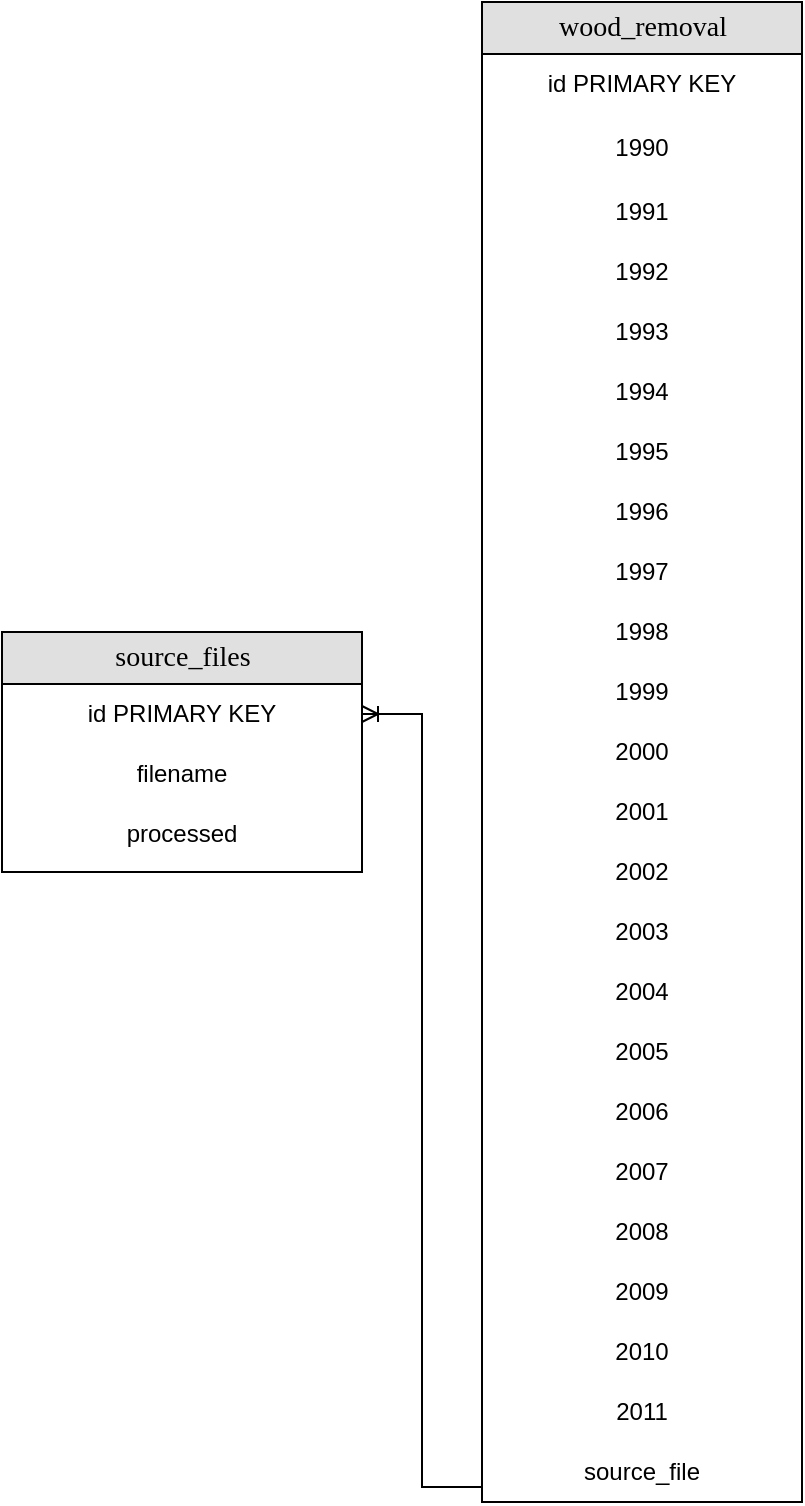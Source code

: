 <mxfile version="21.1.5" type="device">
  <diagram name="Page-1" id="e56a1550-8fbb-45ad-956c-1786394a9013">
    <mxGraphModel dx="1386" dy="791" grid="1" gridSize="10" guides="1" tooltips="1" connect="1" arrows="1" fold="1" page="1" pageScale="1" pageWidth="1100" pageHeight="850" background="none" math="0" shadow="0">
      <root>
        <mxCell id="0" />
        <mxCell id="1" parent="0" />
        <mxCell id="2e49270ec7c68f3f-41" value="wood_removal" style="swimlane;html=1;fontStyle=0;childLayout=stackLayout;horizontal=1;startSize=26;fillColor=#e0e0e0;horizontalStack=0;resizeParent=1;resizeLast=0;collapsible=1;marginBottom=0;swimlaneFillColor=#ffffff;align=center;rounded=0;shadow=0;comic=0;labelBackgroundColor=none;strokeWidth=1;fontFamily=Verdana;fontSize=14" parent="1" vertex="1">
          <mxGeometry x="510" width="160" height="750" as="geometry" />
        </mxCell>
        <mxCell id="os_SlafM03TY_zWaWVhu-11" value="id PRIMARY KEY" style="text;html=1;strokeColor=none;fillColor=none;align=center;verticalAlign=middle;whiteSpace=wrap;rounded=0;" vertex="1" parent="2e49270ec7c68f3f-41">
          <mxGeometry y="26" width="160" height="30" as="geometry" />
        </mxCell>
        <mxCell id="os_SlafM03TY_zWaWVhu-12" value="1990" style="text;html=1;strokeColor=none;fillColor=none;align=center;verticalAlign=middle;whiteSpace=wrap;rounded=0;" vertex="1" parent="2e49270ec7c68f3f-41">
          <mxGeometry y="56" width="160" height="34" as="geometry" />
        </mxCell>
        <mxCell id="os_SlafM03TY_zWaWVhu-13" value="1991" style="text;html=1;strokeColor=none;fillColor=none;align=center;verticalAlign=middle;whiteSpace=wrap;rounded=0;" vertex="1" parent="2e49270ec7c68f3f-41">
          <mxGeometry y="90" width="160" height="30" as="geometry" />
        </mxCell>
        <mxCell id="os_SlafM03TY_zWaWVhu-14" value="1992" style="text;html=1;strokeColor=none;fillColor=none;align=center;verticalAlign=middle;whiteSpace=wrap;rounded=0;" vertex="1" parent="2e49270ec7c68f3f-41">
          <mxGeometry y="120" width="160" height="30" as="geometry" />
        </mxCell>
        <mxCell id="os_SlafM03TY_zWaWVhu-15" value="1993" style="text;html=1;strokeColor=none;fillColor=none;align=center;verticalAlign=middle;whiteSpace=wrap;rounded=0;" vertex="1" parent="2e49270ec7c68f3f-41">
          <mxGeometry y="150" width="160" height="30" as="geometry" />
        </mxCell>
        <mxCell id="os_SlafM03TY_zWaWVhu-16" value="1994" style="text;html=1;strokeColor=none;fillColor=none;align=center;verticalAlign=middle;whiteSpace=wrap;rounded=0;" vertex="1" parent="2e49270ec7c68f3f-41">
          <mxGeometry y="180" width="160" height="30" as="geometry" />
        </mxCell>
        <mxCell id="os_SlafM03TY_zWaWVhu-17" value="1995" style="text;html=1;strokeColor=none;fillColor=none;align=center;verticalAlign=middle;whiteSpace=wrap;rounded=0;" vertex="1" parent="2e49270ec7c68f3f-41">
          <mxGeometry y="210" width="160" height="30" as="geometry" />
        </mxCell>
        <mxCell id="os_SlafM03TY_zWaWVhu-18" value="1996" style="text;html=1;strokeColor=none;fillColor=none;align=center;verticalAlign=middle;whiteSpace=wrap;rounded=0;" vertex="1" parent="2e49270ec7c68f3f-41">
          <mxGeometry y="240" width="160" height="30" as="geometry" />
        </mxCell>
        <mxCell id="os_SlafM03TY_zWaWVhu-19" value="1997" style="text;html=1;strokeColor=none;fillColor=none;align=center;verticalAlign=middle;whiteSpace=wrap;rounded=0;" vertex="1" parent="2e49270ec7c68f3f-41">
          <mxGeometry y="270" width="160" height="30" as="geometry" />
        </mxCell>
        <mxCell id="os_SlafM03TY_zWaWVhu-20" value="1998" style="text;html=1;strokeColor=none;fillColor=none;align=center;verticalAlign=middle;whiteSpace=wrap;rounded=0;" vertex="1" parent="2e49270ec7c68f3f-41">
          <mxGeometry y="300" width="160" height="30" as="geometry" />
        </mxCell>
        <mxCell id="os_SlafM03TY_zWaWVhu-21" value="1999" style="text;html=1;strokeColor=none;fillColor=none;align=center;verticalAlign=middle;whiteSpace=wrap;rounded=0;" vertex="1" parent="2e49270ec7c68f3f-41">
          <mxGeometry y="330" width="160" height="30" as="geometry" />
        </mxCell>
        <mxCell id="os_SlafM03TY_zWaWVhu-22" value="2000" style="text;html=1;strokeColor=none;fillColor=none;align=center;verticalAlign=middle;whiteSpace=wrap;rounded=0;" vertex="1" parent="2e49270ec7c68f3f-41">
          <mxGeometry y="360" width="160" height="30" as="geometry" />
        </mxCell>
        <mxCell id="os_SlafM03TY_zWaWVhu-23" value="2001" style="text;html=1;strokeColor=none;fillColor=none;align=center;verticalAlign=middle;whiteSpace=wrap;rounded=0;" vertex="1" parent="2e49270ec7c68f3f-41">
          <mxGeometry y="390" width="160" height="30" as="geometry" />
        </mxCell>
        <mxCell id="os_SlafM03TY_zWaWVhu-24" value="2002" style="text;html=1;strokeColor=none;fillColor=none;align=center;verticalAlign=middle;whiteSpace=wrap;rounded=0;" vertex="1" parent="2e49270ec7c68f3f-41">
          <mxGeometry y="420" width="160" height="30" as="geometry" />
        </mxCell>
        <mxCell id="os_SlafM03TY_zWaWVhu-25" value="2003" style="text;html=1;strokeColor=none;fillColor=none;align=center;verticalAlign=middle;whiteSpace=wrap;rounded=0;" vertex="1" parent="2e49270ec7c68f3f-41">
          <mxGeometry y="450" width="160" height="30" as="geometry" />
        </mxCell>
        <mxCell id="os_SlafM03TY_zWaWVhu-26" value="2004" style="text;html=1;strokeColor=none;fillColor=none;align=center;verticalAlign=middle;whiteSpace=wrap;rounded=0;" vertex="1" parent="2e49270ec7c68f3f-41">
          <mxGeometry y="480" width="160" height="30" as="geometry" />
        </mxCell>
        <mxCell id="os_SlafM03TY_zWaWVhu-27" value="2005" style="text;html=1;strokeColor=none;fillColor=none;align=center;verticalAlign=middle;whiteSpace=wrap;rounded=0;" vertex="1" parent="2e49270ec7c68f3f-41">
          <mxGeometry y="510" width="160" height="30" as="geometry" />
        </mxCell>
        <mxCell id="os_SlafM03TY_zWaWVhu-28" value="2006" style="text;html=1;strokeColor=none;fillColor=none;align=center;verticalAlign=middle;whiteSpace=wrap;rounded=0;" vertex="1" parent="2e49270ec7c68f3f-41">
          <mxGeometry y="540" width="160" height="30" as="geometry" />
        </mxCell>
        <mxCell id="os_SlafM03TY_zWaWVhu-29" value="2007" style="text;html=1;strokeColor=none;fillColor=none;align=center;verticalAlign=middle;whiteSpace=wrap;rounded=0;" vertex="1" parent="2e49270ec7c68f3f-41">
          <mxGeometry y="570" width="160" height="30" as="geometry" />
        </mxCell>
        <mxCell id="os_SlafM03TY_zWaWVhu-30" value="2008" style="text;html=1;strokeColor=none;fillColor=none;align=center;verticalAlign=middle;whiteSpace=wrap;rounded=0;" vertex="1" parent="2e49270ec7c68f3f-41">
          <mxGeometry y="600" width="160" height="30" as="geometry" />
        </mxCell>
        <mxCell id="os_SlafM03TY_zWaWVhu-31" value="2009" style="text;html=1;strokeColor=none;fillColor=none;align=center;verticalAlign=middle;whiteSpace=wrap;rounded=0;" vertex="1" parent="2e49270ec7c68f3f-41">
          <mxGeometry y="630" width="160" height="30" as="geometry" />
        </mxCell>
        <mxCell id="os_SlafM03TY_zWaWVhu-32" value="2010" style="text;html=1;strokeColor=none;fillColor=none;align=center;verticalAlign=middle;whiteSpace=wrap;rounded=0;" vertex="1" parent="2e49270ec7c68f3f-41">
          <mxGeometry y="660" width="160" height="30" as="geometry" />
        </mxCell>
        <mxCell id="os_SlafM03TY_zWaWVhu-33" value="2011" style="text;html=1;strokeColor=none;fillColor=none;align=center;verticalAlign=middle;whiteSpace=wrap;rounded=0;" vertex="1" parent="2e49270ec7c68f3f-41">
          <mxGeometry y="690" width="160" height="30" as="geometry" />
        </mxCell>
        <mxCell id="os_SlafM03TY_zWaWVhu-34" value="source_file" style="text;html=1;strokeColor=none;fillColor=none;align=center;verticalAlign=middle;whiteSpace=wrap;rounded=0;" vertex="1" parent="2e49270ec7c68f3f-41">
          <mxGeometry y="720" width="160" height="30" as="geometry" />
        </mxCell>
        <mxCell id="2e49270ec7c68f3f-71" value="source_files" style="swimlane;html=1;fontStyle=0;childLayout=stackLayout;horizontal=1;startSize=26;fillColor=#e0e0e0;horizontalStack=0;resizeParent=1;resizeLast=0;collapsible=1;marginBottom=0;swimlaneFillColor=#ffffff;align=center;rounded=0;shadow=0;comic=0;labelBackgroundColor=none;strokeWidth=1;fontFamily=Verdana;fontSize=14" parent="1" vertex="1">
          <mxGeometry x="270" y="315" width="180" height="120" as="geometry" />
        </mxCell>
        <mxCell id="os_SlafM03TY_zWaWVhu-6" value="id PRIMARY KEY" style="text;html=1;strokeColor=none;fillColor=none;align=center;verticalAlign=middle;whiteSpace=wrap;rounded=0;" vertex="1" parent="2e49270ec7c68f3f-71">
          <mxGeometry y="26" width="180" height="30" as="geometry" />
        </mxCell>
        <mxCell id="os_SlafM03TY_zWaWVhu-9" value="filename" style="text;html=1;strokeColor=none;fillColor=none;align=center;verticalAlign=middle;whiteSpace=wrap;rounded=0;" vertex="1" parent="2e49270ec7c68f3f-71">
          <mxGeometry y="56" width="180" height="30" as="geometry" />
        </mxCell>
        <mxCell id="os_SlafM03TY_zWaWVhu-10" value="processed" style="text;html=1;strokeColor=none;fillColor=none;align=center;verticalAlign=middle;whiteSpace=wrap;rounded=0;" vertex="1" parent="2e49270ec7c68f3f-71">
          <mxGeometry y="86" width="180" height="30" as="geometry" />
        </mxCell>
        <mxCell id="os_SlafM03TY_zWaWVhu-36" value="" style="edgeStyle=entityRelationEdgeStyle;fontSize=12;html=1;endArrow=ERoneToMany;rounded=0;entryX=1;entryY=0.5;entryDx=0;entryDy=0;exitX=0;exitY=0.75;exitDx=0;exitDy=0;" edge="1" parent="1" source="os_SlafM03TY_zWaWVhu-34" target="os_SlafM03TY_zWaWVhu-6">
          <mxGeometry width="100" height="100" relative="1" as="geometry">
            <mxPoint x="510" y="440" as="sourcePoint" />
            <mxPoint x="610" y="340" as="targetPoint" />
          </mxGeometry>
        </mxCell>
      </root>
    </mxGraphModel>
  </diagram>
</mxfile>

